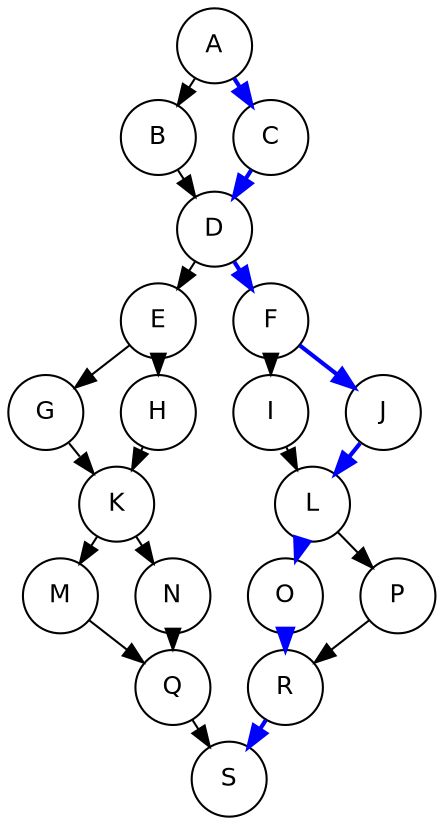digraph mccabe {
   size="7.5,10"; 
   ratio=auto;
   ranksep=0.1;
   rank=LR;
   node[shape=circle,fontsize=12,fontname=Helvetica];
edge[fontsize=12,fontname=Helvetica];
fontsize=12;
fontname=Helvetica;

   A -> B;
   A -> C [style=bold,color=blue];
   B -> D;
   C -> D [style=bold,color=blue];

   D -> E;
   D -> F [style=bold,color=blue];

   E -> G;
   E -> H;
   G -> K;
   H -> K;

   K -> M;
   K -> N;
   M -> Q;
   N -> Q;

   F -> I;
   F -> J [style=bold,color=blue];
   I -> L;
   J -> L [style=bold,color=blue];

   L -> O [style=bold,color=blue];
   L -> P;
   O -> R [style=bold,color=blue];
   P -> R;

   Q -> S;
   R -> S [style=bold,color=blue];
}